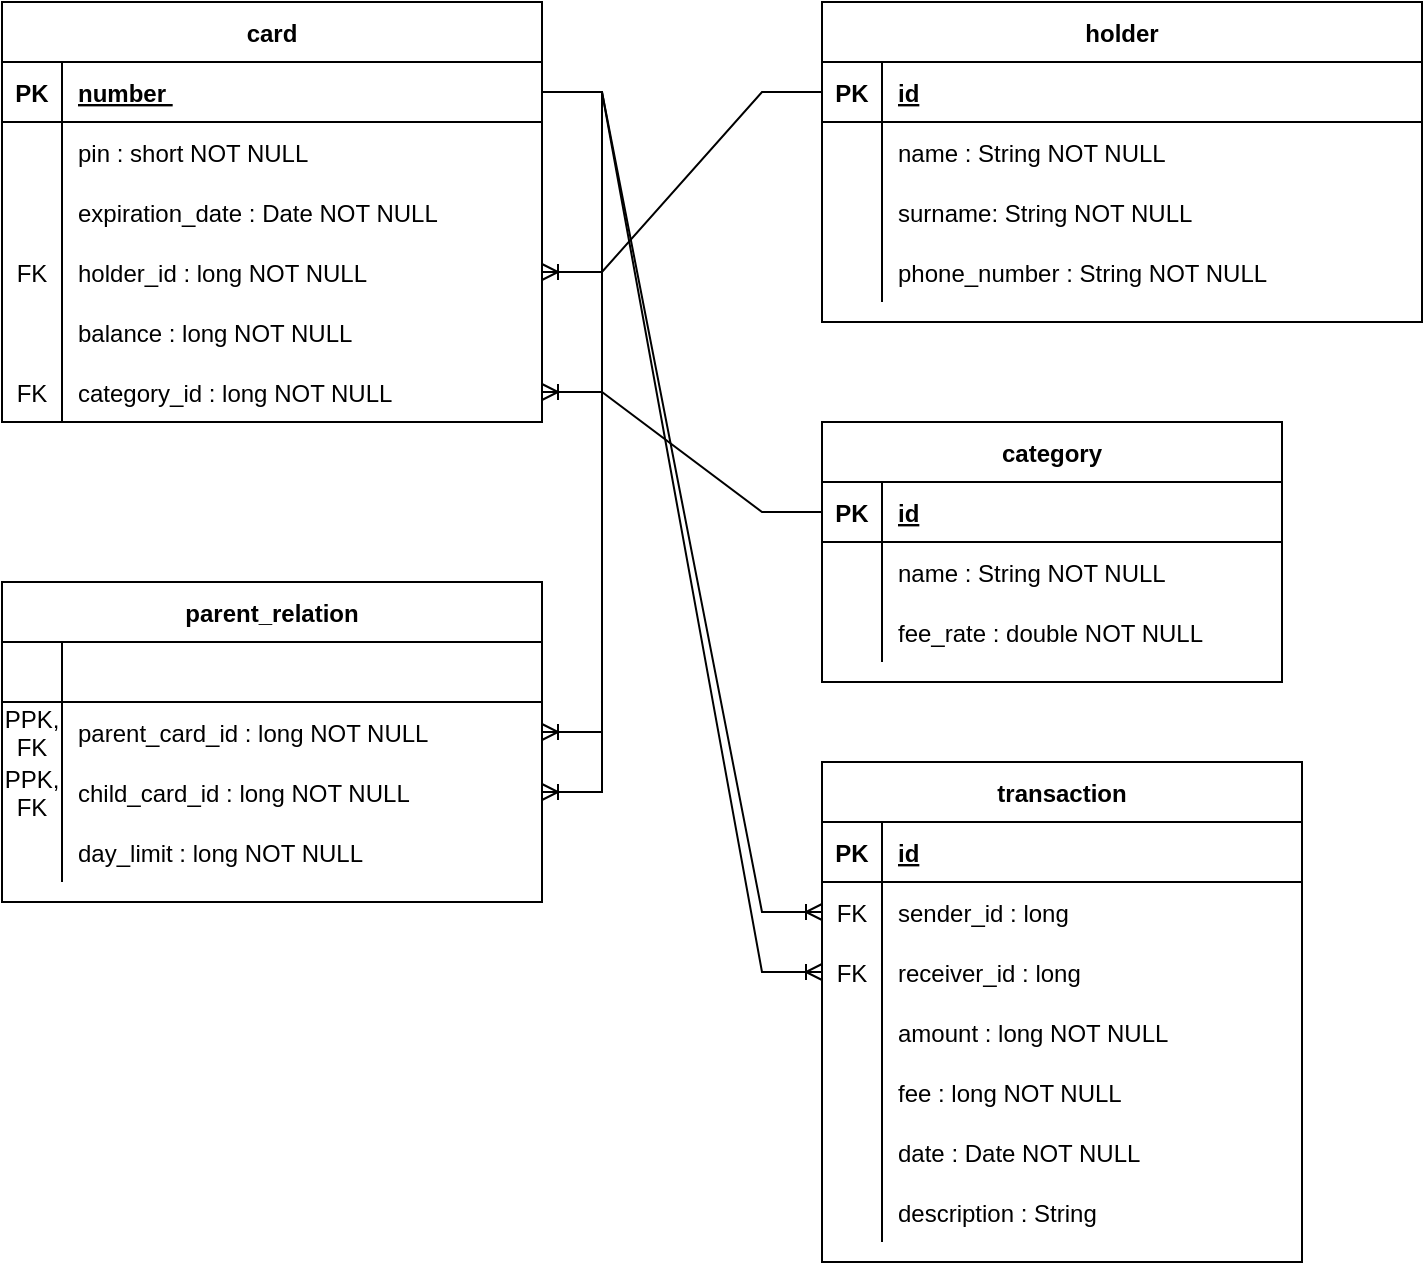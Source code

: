<mxfile version="20.3.0" type="device"><diagram id="-ZAMliGRAeujW2LwhaFO" name="Page-1"><mxGraphModel dx="1888" dy="649" grid="1" gridSize="10" guides="1" tooltips="1" connect="1" arrows="1" fold="1" page="1" pageScale="1" pageWidth="850" pageHeight="1100" math="0" shadow="0"><root><mxCell id="0"/><mxCell id="1" parent="0"/><mxCell id="P342R3COTAx6_t8LPUrf-1" value="card" style="shape=table;startSize=30;container=1;collapsible=1;childLayout=tableLayout;fixedRows=1;rowLines=0;fontStyle=1;align=center;resizeLast=1;" parent="1" vertex="1"><mxGeometry x="-30" y="50" width="270" height="210" as="geometry"/></mxCell><mxCell id="P342R3COTAx6_t8LPUrf-2" value="" style="shape=tableRow;horizontal=0;startSize=0;swimlaneHead=0;swimlaneBody=0;fillColor=none;collapsible=0;dropTarget=0;points=[[0,0.5],[1,0.5]];portConstraint=eastwest;top=0;left=0;right=0;bottom=1;" parent="P342R3COTAx6_t8LPUrf-1" vertex="1"><mxGeometry y="30" width="270" height="30" as="geometry"/></mxCell><mxCell id="P342R3COTAx6_t8LPUrf-3" value="PK" style="shape=partialRectangle;connectable=0;fillColor=none;top=0;left=0;bottom=0;right=0;fontStyle=1;overflow=hidden;" parent="P342R3COTAx6_t8LPUrf-2" vertex="1"><mxGeometry width="30" height="30" as="geometry"><mxRectangle width="30" height="30" as="alternateBounds"/></mxGeometry></mxCell><mxCell id="P342R3COTAx6_t8LPUrf-4" value="number " style="shape=partialRectangle;connectable=0;fillColor=none;top=0;left=0;bottom=0;right=0;align=left;spacingLeft=6;fontStyle=5;overflow=hidden;" parent="P342R3COTAx6_t8LPUrf-2" vertex="1"><mxGeometry x="30" width="240" height="30" as="geometry"><mxRectangle width="240" height="30" as="alternateBounds"/></mxGeometry></mxCell><mxCell id="P342R3COTAx6_t8LPUrf-8" value="" style="shape=tableRow;horizontal=0;startSize=0;swimlaneHead=0;swimlaneBody=0;fillColor=none;collapsible=0;dropTarget=0;points=[[0,0.5],[1,0.5]];portConstraint=eastwest;top=0;left=0;right=0;bottom=0;" parent="P342R3COTAx6_t8LPUrf-1" vertex="1"><mxGeometry y="60" width="270" height="30" as="geometry"/></mxCell><mxCell id="P342R3COTAx6_t8LPUrf-9" value="" style="shape=partialRectangle;connectable=0;fillColor=none;top=0;left=0;bottom=0;right=0;editable=1;overflow=hidden;" parent="P342R3COTAx6_t8LPUrf-8" vertex="1"><mxGeometry width="30" height="30" as="geometry"><mxRectangle width="30" height="30" as="alternateBounds"/></mxGeometry></mxCell><mxCell id="P342R3COTAx6_t8LPUrf-10" value="pin : short NOT NULL" style="shape=partialRectangle;connectable=0;fillColor=none;top=0;left=0;bottom=0;right=0;align=left;spacingLeft=6;overflow=hidden;" parent="P342R3COTAx6_t8LPUrf-8" vertex="1"><mxGeometry x="30" width="240" height="30" as="geometry"><mxRectangle width="240" height="30" as="alternateBounds"/></mxGeometry></mxCell><mxCell id="P342R3COTAx6_t8LPUrf-11" value="" style="shape=tableRow;horizontal=0;startSize=0;swimlaneHead=0;swimlaneBody=0;fillColor=none;collapsible=0;dropTarget=0;points=[[0,0.5],[1,0.5]];portConstraint=eastwest;top=0;left=0;right=0;bottom=0;" parent="P342R3COTAx6_t8LPUrf-1" vertex="1"><mxGeometry y="90" width="270" height="30" as="geometry"/></mxCell><mxCell id="P342R3COTAx6_t8LPUrf-12" value="" style="shape=partialRectangle;connectable=0;fillColor=none;top=0;left=0;bottom=0;right=0;editable=1;overflow=hidden;" parent="P342R3COTAx6_t8LPUrf-11" vertex="1"><mxGeometry width="30" height="30" as="geometry"><mxRectangle width="30" height="30" as="alternateBounds"/></mxGeometry></mxCell><mxCell id="P342R3COTAx6_t8LPUrf-13" value="expiration_date : Date NOT NULL" style="shape=partialRectangle;connectable=0;fillColor=none;top=0;left=0;bottom=0;right=0;align=left;spacingLeft=6;overflow=hidden;" parent="P342R3COTAx6_t8LPUrf-11" vertex="1"><mxGeometry x="30" width="240" height="30" as="geometry"><mxRectangle width="240" height="30" as="alternateBounds"/></mxGeometry></mxCell><mxCell id="P342R3COTAx6_t8LPUrf-36" style="shape=tableRow;horizontal=0;startSize=0;swimlaneHead=0;swimlaneBody=0;fillColor=none;collapsible=0;dropTarget=0;points=[[0,0.5],[1,0.5]];portConstraint=eastwest;top=0;left=0;right=0;bottom=0;" parent="P342R3COTAx6_t8LPUrf-1" vertex="1"><mxGeometry y="120" width="270" height="30" as="geometry"/></mxCell><mxCell id="P342R3COTAx6_t8LPUrf-37" value="FK" style="shape=partialRectangle;connectable=0;fillColor=none;top=0;left=0;bottom=0;right=0;editable=1;overflow=hidden;" parent="P342R3COTAx6_t8LPUrf-36" vertex="1"><mxGeometry width="30" height="30" as="geometry"><mxRectangle width="30" height="30" as="alternateBounds"/></mxGeometry></mxCell><mxCell id="P342R3COTAx6_t8LPUrf-38" value="holder_id : long NOT NULL " style="shape=partialRectangle;connectable=0;fillColor=none;top=0;left=0;bottom=0;right=0;align=left;spacingLeft=6;overflow=hidden;" parent="P342R3COTAx6_t8LPUrf-36" vertex="1"><mxGeometry x="30" width="240" height="30" as="geometry"><mxRectangle width="240" height="30" as="alternateBounds"/></mxGeometry></mxCell><mxCell id="P342R3COTAx6_t8LPUrf-33" style="shape=tableRow;horizontal=0;startSize=0;swimlaneHead=0;swimlaneBody=0;fillColor=none;collapsible=0;dropTarget=0;points=[[0,0.5],[1,0.5]];portConstraint=eastwest;top=0;left=0;right=0;bottom=0;" parent="P342R3COTAx6_t8LPUrf-1" vertex="1"><mxGeometry y="150" width="270" height="30" as="geometry"/></mxCell><mxCell id="P342R3COTAx6_t8LPUrf-34" value="" style="shape=partialRectangle;connectable=0;fillColor=none;top=0;left=0;bottom=0;right=0;editable=1;overflow=hidden;" parent="P342R3COTAx6_t8LPUrf-33" vertex="1"><mxGeometry width="30" height="30" as="geometry"><mxRectangle width="30" height="30" as="alternateBounds"/></mxGeometry></mxCell><mxCell id="P342R3COTAx6_t8LPUrf-35" value="balance : long NOT NULL" style="shape=partialRectangle;connectable=0;fillColor=none;top=0;left=0;bottom=0;right=0;align=left;spacingLeft=6;overflow=hidden;" parent="P342R3COTAx6_t8LPUrf-33" vertex="1"><mxGeometry x="30" width="240" height="30" as="geometry"><mxRectangle width="240" height="30" as="alternateBounds"/></mxGeometry></mxCell><mxCell id="P342R3COTAx6_t8LPUrf-30" style="shape=tableRow;horizontal=0;startSize=0;swimlaneHead=0;swimlaneBody=0;fillColor=none;collapsible=0;dropTarget=0;points=[[0,0.5],[1,0.5]];portConstraint=eastwest;top=0;left=0;right=0;bottom=0;" parent="P342R3COTAx6_t8LPUrf-1" vertex="1"><mxGeometry y="180" width="270" height="30" as="geometry"/></mxCell><mxCell id="P342R3COTAx6_t8LPUrf-31" value="FK" style="shape=partialRectangle;connectable=0;fillColor=none;top=0;left=0;bottom=0;right=0;editable=1;overflow=hidden;" parent="P342R3COTAx6_t8LPUrf-30" vertex="1"><mxGeometry width="30" height="30" as="geometry"><mxRectangle width="30" height="30" as="alternateBounds"/></mxGeometry></mxCell><mxCell id="P342R3COTAx6_t8LPUrf-32" value="category_id : long NOT NULL" style="shape=partialRectangle;connectable=0;fillColor=none;top=0;left=0;bottom=0;right=0;align=left;spacingLeft=6;overflow=hidden;" parent="P342R3COTAx6_t8LPUrf-30" vertex="1"><mxGeometry x="30" width="240" height="30" as="geometry"><mxRectangle width="240" height="30" as="alternateBounds"/></mxGeometry></mxCell><mxCell id="P342R3COTAx6_t8LPUrf-14" value="holder" style="shape=table;startSize=30;container=1;collapsible=1;childLayout=tableLayout;fixedRows=1;rowLines=0;fontStyle=1;align=center;resizeLast=1;" parent="1" vertex="1"><mxGeometry x="380" y="50" width="300" height="160" as="geometry"/></mxCell><mxCell id="P342R3COTAx6_t8LPUrf-15" value="" style="shape=tableRow;horizontal=0;startSize=0;swimlaneHead=0;swimlaneBody=0;fillColor=none;collapsible=0;dropTarget=0;points=[[0,0.5],[1,0.5]];portConstraint=eastwest;top=0;left=0;right=0;bottom=1;" parent="P342R3COTAx6_t8LPUrf-14" vertex="1"><mxGeometry y="30" width="300" height="30" as="geometry"/></mxCell><mxCell id="P342R3COTAx6_t8LPUrf-16" value="PK" style="shape=partialRectangle;connectable=0;fillColor=none;top=0;left=0;bottom=0;right=0;fontStyle=1;overflow=hidden;" parent="P342R3COTAx6_t8LPUrf-15" vertex="1"><mxGeometry width="30" height="30" as="geometry"><mxRectangle width="30" height="30" as="alternateBounds"/></mxGeometry></mxCell><mxCell id="P342R3COTAx6_t8LPUrf-17" value="id" style="shape=partialRectangle;connectable=0;fillColor=none;top=0;left=0;bottom=0;right=0;align=left;spacingLeft=6;fontStyle=5;overflow=hidden;" parent="P342R3COTAx6_t8LPUrf-15" vertex="1"><mxGeometry x="30" width="270" height="30" as="geometry"><mxRectangle width="270" height="30" as="alternateBounds"/></mxGeometry></mxCell><mxCell id="P342R3COTAx6_t8LPUrf-18" value="" style="shape=tableRow;horizontal=0;startSize=0;swimlaneHead=0;swimlaneBody=0;fillColor=none;collapsible=0;dropTarget=0;points=[[0,0.5],[1,0.5]];portConstraint=eastwest;top=0;left=0;right=0;bottom=0;" parent="P342R3COTAx6_t8LPUrf-14" vertex="1"><mxGeometry y="60" width="300" height="30" as="geometry"/></mxCell><mxCell id="P342R3COTAx6_t8LPUrf-19" value="" style="shape=partialRectangle;connectable=0;fillColor=none;top=0;left=0;bottom=0;right=0;editable=1;overflow=hidden;" parent="P342R3COTAx6_t8LPUrf-18" vertex="1"><mxGeometry width="30" height="30" as="geometry"><mxRectangle width="30" height="30" as="alternateBounds"/></mxGeometry></mxCell><mxCell id="P342R3COTAx6_t8LPUrf-20" value="name : String NOT NULL" style="shape=partialRectangle;connectable=0;fillColor=none;top=0;left=0;bottom=0;right=0;align=left;spacingLeft=6;overflow=hidden;" parent="P342R3COTAx6_t8LPUrf-18" vertex="1"><mxGeometry x="30" width="270" height="30" as="geometry"><mxRectangle width="270" height="30" as="alternateBounds"/></mxGeometry></mxCell><mxCell id="P342R3COTAx6_t8LPUrf-21" value="" style="shape=tableRow;horizontal=0;startSize=0;swimlaneHead=0;swimlaneBody=0;fillColor=none;collapsible=0;dropTarget=0;points=[[0,0.5],[1,0.5]];portConstraint=eastwest;top=0;left=0;right=0;bottom=0;" parent="P342R3COTAx6_t8LPUrf-14" vertex="1"><mxGeometry y="90" width="300" height="30" as="geometry"/></mxCell><mxCell id="P342R3COTAx6_t8LPUrf-22" value="" style="shape=partialRectangle;connectable=0;fillColor=none;top=0;left=0;bottom=0;right=0;editable=1;overflow=hidden;" parent="P342R3COTAx6_t8LPUrf-21" vertex="1"><mxGeometry width="30" height="30" as="geometry"><mxRectangle width="30" height="30" as="alternateBounds"/></mxGeometry></mxCell><mxCell id="P342R3COTAx6_t8LPUrf-23" value="surname: String NOT NULL" style="shape=partialRectangle;connectable=0;fillColor=none;top=0;left=0;bottom=0;right=0;align=left;spacingLeft=6;overflow=hidden;" parent="P342R3COTAx6_t8LPUrf-21" vertex="1"><mxGeometry x="30" width="270" height="30" as="geometry"><mxRectangle width="270" height="30" as="alternateBounds"/></mxGeometry></mxCell><mxCell id="P342R3COTAx6_t8LPUrf-54" style="shape=tableRow;horizontal=0;startSize=0;swimlaneHead=0;swimlaneBody=0;fillColor=none;collapsible=0;dropTarget=0;points=[[0,0.5],[1,0.5]];portConstraint=eastwest;top=0;left=0;right=0;bottom=0;" parent="P342R3COTAx6_t8LPUrf-14" vertex="1"><mxGeometry y="120" width="300" height="30" as="geometry"/></mxCell><mxCell id="P342R3COTAx6_t8LPUrf-55" style="shape=partialRectangle;connectable=0;fillColor=none;top=0;left=0;bottom=0;right=0;editable=1;overflow=hidden;" parent="P342R3COTAx6_t8LPUrf-54" vertex="1"><mxGeometry width="30" height="30" as="geometry"><mxRectangle width="30" height="30" as="alternateBounds"/></mxGeometry></mxCell><mxCell id="P342R3COTAx6_t8LPUrf-56" value="phone_number : String NOT NULL" style="shape=partialRectangle;connectable=0;fillColor=none;top=0;left=0;bottom=0;right=0;align=left;spacingLeft=6;overflow=hidden;" parent="P342R3COTAx6_t8LPUrf-54" vertex="1"><mxGeometry x="30" width="270" height="30" as="geometry"><mxRectangle width="270" height="30" as="alternateBounds"/></mxGeometry></mxCell><mxCell id="P342R3COTAx6_t8LPUrf-40" value="category" style="shape=table;startSize=30;container=1;collapsible=1;childLayout=tableLayout;fixedRows=1;rowLines=0;fontStyle=1;align=center;resizeLast=1;" parent="1" vertex="1"><mxGeometry x="380" y="260" width="230" height="130" as="geometry"/></mxCell><mxCell id="P342R3COTAx6_t8LPUrf-41" value="" style="shape=tableRow;horizontal=0;startSize=0;swimlaneHead=0;swimlaneBody=0;fillColor=none;collapsible=0;dropTarget=0;points=[[0,0.5],[1,0.5]];portConstraint=eastwest;top=0;left=0;right=0;bottom=1;" parent="P342R3COTAx6_t8LPUrf-40" vertex="1"><mxGeometry y="30" width="230" height="30" as="geometry"/></mxCell><mxCell id="P342R3COTAx6_t8LPUrf-42" value="PK" style="shape=partialRectangle;connectable=0;fillColor=none;top=0;left=0;bottom=0;right=0;fontStyle=1;overflow=hidden;" parent="P342R3COTAx6_t8LPUrf-41" vertex="1"><mxGeometry width="30" height="30" as="geometry"><mxRectangle width="30" height="30" as="alternateBounds"/></mxGeometry></mxCell><mxCell id="P342R3COTAx6_t8LPUrf-43" value="id" style="shape=partialRectangle;connectable=0;fillColor=none;top=0;left=0;bottom=0;right=0;align=left;spacingLeft=6;fontStyle=5;overflow=hidden;" parent="P342R3COTAx6_t8LPUrf-41" vertex="1"><mxGeometry x="30" width="200" height="30" as="geometry"><mxRectangle width="200" height="30" as="alternateBounds"/></mxGeometry></mxCell><mxCell id="P342R3COTAx6_t8LPUrf-44" value="" style="shape=tableRow;horizontal=0;startSize=0;swimlaneHead=0;swimlaneBody=0;fillColor=none;collapsible=0;dropTarget=0;points=[[0,0.5],[1,0.5]];portConstraint=eastwest;top=0;left=0;right=0;bottom=0;" parent="P342R3COTAx6_t8LPUrf-40" vertex="1"><mxGeometry y="60" width="230" height="30" as="geometry"/></mxCell><mxCell id="P342R3COTAx6_t8LPUrf-45" value="" style="shape=partialRectangle;connectable=0;fillColor=none;top=0;left=0;bottom=0;right=0;editable=1;overflow=hidden;" parent="P342R3COTAx6_t8LPUrf-44" vertex="1"><mxGeometry width="30" height="30" as="geometry"><mxRectangle width="30" height="30" as="alternateBounds"/></mxGeometry></mxCell><mxCell id="P342R3COTAx6_t8LPUrf-46" value="name : String NOT NULL" style="shape=partialRectangle;connectable=0;fillColor=none;top=0;left=0;bottom=0;right=0;align=left;spacingLeft=6;overflow=hidden;" parent="P342R3COTAx6_t8LPUrf-44" vertex="1"><mxGeometry x="30" width="200" height="30" as="geometry"><mxRectangle width="200" height="30" as="alternateBounds"/></mxGeometry></mxCell><mxCell id="P342R3COTAx6_t8LPUrf-47" value="" style="shape=tableRow;horizontal=0;startSize=0;swimlaneHead=0;swimlaneBody=0;fillColor=none;collapsible=0;dropTarget=0;points=[[0,0.5],[1,0.5]];portConstraint=eastwest;top=0;left=0;right=0;bottom=0;" parent="P342R3COTAx6_t8LPUrf-40" vertex="1"><mxGeometry y="90" width="230" height="30" as="geometry"/></mxCell><mxCell id="P342R3COTAx6_t8LPUrf-48" value="" style="shape=partialRectangle;connectable=0;fillColor=none;top=0;left=0;bottom=0;right=0;editable=1;overflow=hidden;" parent="P342R3COTAx6_t8LPUrf-47" vertex="1"><mxGeometry width="30" height="30" as="geometry"><mxRectangle width="30" height="30" as="alternateBounds"/></mxGeometry></mxCell><mxCell id="P342R3COTAx6_t8LPUrf-49" value="fee_rate : double NOT NULL" style="shape=partialRectangle;connectable=0;fillColor=none;top=0;left=0;bottom=0;right=0;align=left;spacingLeft=6;overflow=hidden;" parent="P342R3COTAx6_t8LPUrf-47" vertex="1"><mxGeometry x="30" width="200" height="30" as="geometry"><mxRectangle width="200" height="30" as="alternateBounds"/></mxGeometry></mxCell><mxCell id="P342R3COTAx6_t8LPUrf-57" value="parent_relation" style="shape=table;startSize=30;container=1;collapsible=1;childLayout=tableLayout;fixedRows=1;rowLines=0;fontStyle=1;align=center;resizeLast=1;" parent="1" vertex="1"><mxGeometry x="-30" y="340" width="270" height="160" as="geometry"/></mxCell><mxCell id="P342R3COTAx6_t8LPUrf-58" value="" style="shape=tableRow;horizontal=0;startSize=0;swimlaneHead=0;swimlaneBody=0;fillColor=none;collapsible=0;dropTarget=0;points=[[0,0.5],[1,0.5]];portConstraint=eastwest;top=0;left=0;right=0;bottom=1;" parent="P342R3COTAx6_t8LPUrf-57" vertex="1"><mxGeometry y="30" width="270" height="30" as="geometry"/></mxCell><mxCell id="P342R3COTAx6_t8LPUrf-59" value="" style="shape=partialRectangle;connectable=0;fillColor=none;top=0;left=0;bottom=0;right=0;fontStyle=1;overflow=hidden;" parent="P342R3COTAx6_t8LPUrf-58" vertex="1"><mxGeometry width="30" height="30" as="geometry"><mxRectangle width="30" height="30" as="alternateBounds"/></mxGeometry></mxCell><mxCell id="P342R3COTAx6_t8LPUrf-60" value="" style="shape=partialRectangle;connectable=0;fillColor=none;top=0;left=0;bottom=0;right=0;align=left;spacingLeft=6;fontStyle=5;overflow=hidden;" parent="P342R3COTAx6_t8LPUrf-58" vertex="1"><mxGeometry x="30" width="240" height="30" as="geometry"><mxRectangle width="240" height="30" as="alternateBounds"/></mxGeometry></mxCell><mxCell id="P342R3COTAx6_t8LPUrf-61" value="" style="shape=tableRow;horizontal=0;startSize=0;swimlaneHead=0;swimlaneBody=0;fillColor=none;collapsible=0;dropTarget=0;points=[[0,0.5],[1,0.5]];portConstraint=eastwest;top=0;left=0;right=0;bottom=0;" parent="P342R3COTAx6_t8LPUrf-57" vertex="1"><mxGeometry y="60" width="270" height="30" as="geometry"/></mxCell><mxCell id="P342R3COTAx6_t8LPUrf-62" value="PPK,&#10;FK" style="shape=partialRectangle;connectable=0;fillColor=none;top=0;left=0;bottom=0;right=0;editable=1;overflow=hidden;" parent="P342R3COTAx6_t8LPUrf-61" vertex="1"><mxGeometry width="30" height="30" as="geometry"><mxRectangle width="30" height="30" as="alternateBounds"/></mxGeometry></mxCell><mxCell id="P342R3COTAx6_t8LPUrf-63" value="parent_card_id : long NOT NULL" style="shape=partialRectangle;connectable=0;fillColor=none;top=0;left=0;bottom=0;right=0;align=left;spacingLeft=6;overflow=hidden;" parent="P342R3COTAx6_t8LPUrf-61" vertex="1"><mxGeometry x="30" width="240" height="30" as="geometry"><mxRectangle width="240" height="30" as="alternateBounds"/></mxGeometry></mxCell><mxCell id="P342R3COTAx6_t8LPUrf-64" value="" style="shape=tableRow;horizontal=0;startSize=0;swimlaneHead=0;swimlaneBody=0;fillColor=none;collapsible=0;dropTarget=0;points=[[0,0.5],[1,0.5]];portConstraint=eastwest;top=0;left=0;right=0;bottom=0;" parent="P342R3COTAx6_t8LPUrf-57" vertex="1"><mxGeometry y="90" width="270" height="30" as="geometry"/></mxCell><mxCell id="P342R3COTAx6_t8LPUrf-65" value="PPK,&#10;FK" style="shape=partialRectangle;connectable=0;fillColor=none;top=0;left=0;bottom=0;right=0;editable=1;overflow=hidden;" parent="P342R3COTAx6_t8LPUrf-64" vertex="1"><mxGeometry width="30" height="30" as="geometry"><mxRectangle width="30" height="30" as="alternateBounds"/></mxGeometry></mxCell><mxCell id="P342R3COTAx6_t8LPUrf-66" value="child_card_id : long NOT NULL" style="shape=partialRectangle;connectable=0;fillColor=none;top=0;left=0;bottom=0;right=0;align=left;spacingLeft=6;overflow=hidden;" parent="P342R3COTAx6_t8LPUrf-64" vertex="1"><mxGeometry x="30" width="240" height="30" as="geometry"><mxRectangle width="240" height="30" as="alternateBounds"/></mxGeometry></mxCell><mxCell id="4RbV1stsg8pB3wQXmVbe-1" style="shape=tableRow;horizontal=0;startSize=0;swimlaneHead=0;swimlaneBody=0;fillColor=none;collapsible=0;dropTarget=0;points=[[0,0.5],[1,0.5]];portConstraint=eastwest;top=0;left=0;right=0;bottom=0;" parent="P342R3COTAx6_t8LPUrf-57" vertex="1"><mxGeometry y="120" width="270" height="30" as="geometry"/></mxCell><mxCell id="4RbV1stsg8pB3wQXmVbe-2" style="shape=partialRectangle;connectable=0;fillColor=none;top=0;left=0;bottom=0;right=0;editable=1;overflow=hidden;" parent="4RbV1stsg8pB3wQXmVbe-1" vertex="1"><mxGeometry width="30" height="30" as="geometry"><mxRectangle width="30" height="30" as="alternateBounds"/></mxGeometry></mxCell><mxCell id="4RbV1stsg8pB3wQXmVbe-3" value="day_limit : long NOT NULL" style="shape=partialRectangle;connectable=0;fillColor=none;top=0;left=0;bottom=0;right=0;align=left;spacingLeft=6;overflow=hidden;" parent="4RbV1stsg8pB3wQXmVbe-1" vertex="1"><mxGeometry x="30" width="240" height="30" as="geometry"><mxRectangle width="240" height="30" as="alternateBounds"/></mxGeometry></mxCell><mxCell id="P342R3COTAx6_t8LPUrf-75" value="transaction" style="shape=table;startSize=30;container=1;collapsible=1;childLayout=tableLayout;fixedRows=1;rowLines=0;fontStyle=1;align=center;resizeLast=1;" parent="1" vertex="1"><mxGeometry x="380" y="430" width="240" height="250" as="geometry"/></mxCell><mxCell id="P342R3COTAx6_t8LPUrf-76" value="" style="shape=tableRow;horizontal=0;startSize=0;swimlaneHead=0;swimlaneBody=0;fillColor=none;collapsible=0;dropTarget=0;points=[[0,0.5],[1,0.5]];portConstraint=eastwest;top=0;left=0;right=0;bottom=1;" parent="P342R3COTAx6_t8LPUrf-75" vertex="1"><mxGeometry y="30" width="240" height="30" as="geometry"/></mxCell><mxCell id="P342R3COTAx6_t8LPUrf-77" value="PK" style="shape=partialRectangle;connectable=0;fillColor=none;top=0;left=0;bottom=0;right=0;fontStyle=1;overflow=hidden;" parent="P342R3COTAx6_t8LPUrf-76" vertex="1"><mxGeometry width="30" height="30" as="geometry"><mxRectangle width="30" height="30" as="alternateBounds"/></mxGeometry></mxCell><mxCell id="P342R3COTAx6_t8LPUrf-78" value="id" style="shape=partialRectangle;connectable=0;fillColor=none;top=0;left=0;bottom=0;right=0;align=left;spacingLeft=6;fontStyle=5;overflow=hidden;" parent="P342R3COTAx6_t8LPUrf-76" vertex="1"><mxGeometry x="30" width="210" height="30" as="geometry"><mxRectangle width="210" height="30" as="alternateBounds"/></mxGeometry></mxCell><mxCell id="P342R3COTAx6_t8LPUrf-79" value="" style="shape=tableRow;horizontal=0;startSize=0;swimlaneHead=0;swimlaneBody=0;fillColor=none;collapsible=0;dropTarget=0;points=[[0,0.5],[1,0.5]];portConstraint=eastwest;top=0;left=0;right=0;bottom=0;" parent="P342R3COTAx6_t8LPUrf-75" vertex="1"><mxGeometry y="60" width="240" height="30" as="geometry"/></mxCell><mxCell id="P342R3COTAx6_t8LPUrf-80" value="FK" style="shape=partialRectangle;connectable=0;fillColor=none;top=0;left=0;bottom=0;right=0;editable=1;overflow=hidden;" parent="P342R3COTAx6_t8LPUrf-79" vertex="1"><mxGeometry width="30" height="30" as="geometry"><mxRectangle width="30" height="30" as="alternateBounds"/></mxGeometry></mxCell><mxCell id="P342R3COTAx6_t8LPUrf-81" value="sender_id : long" style="shape=partialRectangle;connectable=0;fillColor=none;top=0;left=0;bottom=0;right=0;align=left;spacingLeft=6;overflow=hidden;" parent="P342R3COTAx6_t8LPUrf-79" vertex="1"><mxGeometry x="30" width="210" height="30" as="geometry"><mxRectangle width="210" height="30" as="alternateBounds"/></mxGeometry></mxCell><mxCell id="P342R3COTAx6_t8LPUrf-82" value="" style="shape=tableRow;horizontal=0;startSize=0;swimlaneHead=0;swimlaneBody=0;fillColor=none;collapsible=0;dropTarget=0;points=[[0,0.5],[1,0.5]];portConstraint=eastwest;top=0;left=0;right=0;bottom=0;" parent="P342R3COTAx6_t8LPUrf-75" vertex="1"><mxGeometry y="90" width="240" height="30" as="geometry"/></mxCell><mxCell id="P342R3COTAx6_t8LPUrf-83" value="FK" style="shape=partialRectangle;connectable=0;fillColor=none;top=0;left=0;bottom=0;right=0;editable=1;overflow=hidden;" parent="P342R3COTAx6_t8LPUrf-82" vertex="1"><mxGeometry width="30" height="30" as="geometry"><mxRectangle width="30" height="30" as="alternateBounds"/></mxGeometry></mxCell><mxCell id="P342R3COTAx6_t8LPUrf-84" value="receiver_id : long" style="shape=partialRectangle;connectable=0;fillColor=none;top=0;left=0;bottom=0;right=0;align=left;spacingLeft=6;overflow=hidden;" parent="P342R3COTAx6_t8LPUrf-82" vertex="1"><mxGeometry x="30" width="210" height="30" as="geometry"><mxRectangle width="210" height="30" as="alternateBounds"/></mxGeometry></mxCell><mxCell id="P342R3COTAx6_t8LPUrf-85" value="" style="shape=tableRow;horizontal=0;startSize=0;swimlaneHead=0;swimlaneBody=0;fillColor=none;collapsible=0;dropTarget=0;points=[[0,0.5],[1,0.5]];portConstraint=eastwest;top=0;left=0;right=0;bottom=0;" parent="P342R3COTAx6_t8LPUrf-75" vertex="1"><mxGeometry y="120" width="240" height="30" as="geometry"/></mxCell><mxCell id="P342R3COTAx6_t8LPUrf-86" value="" style="shape=partialRectangle;connectable=0;fillColor=none;top=0;left=0;bottom=0;right=0;editable=1;overflow=hidden;" parent="P342R3COTAx6_t8LPUrf-85" vertex="1"><mxGeometry width="30" height="30" as="geometry"><mxRectangle width="30" height="30" as="alternateBounds"/></mxGeometry></mxCell><mxCell id="P342R3COTAx6_t8LPUrf-87" value="amount : long NOT NULL" style="shape=partialRectangle;connectable=0;fillColor=none;top=0;left=0;bottom=0;right=0;align=left;spacingLeft=6;overflow=hidden;" parent="P342R3COTAx6_t8LPUrf-85" vertex="1"><mxGeometry x="30" width="210" height="30" as="geometry"><mxRectangle width="210" height="30" as="alternateBounds"/></mxGeometry></mxCell><mxCell id="P342R3COTAx6_t8LPUrf-88" style="shape=tableRow;horizontal=0;startSize=0;swimlaneHead=0;swimlaneBody=0;fillColor=none;collapsible=0;dropTarget=0;points=[[0,0.5],[1,0.5]];portConstraint=eastwest;top=0;left=0;right=0;bottom=0;" parent="P342R3COTAx6_t8LPUrf-75" vertex="1"><mxGeometry y="150" width="240" height="30" as="geometry"/></mxCell><mxCell id="P342R3COTAx6_t8LPUrf-89" style="shape=partialRectangle;connectable=0;fillColor=none;top=0;left=0;bottom=0;right=0;editable=1;overflow=hidden;" parent="P342R3COTAx6_t8LPUrf-88" vertex="1"><mxGeometry width="30" height="30" as="geometry"><mxRectangle width="30" height="30" as="alternateBounds"/></mxGeometry></mxCell><mxCell id="P342R3COTAx6_t8LPUrf-90" value="fee : long NOT NULL" style="shape=partialRectangle;connectable=0;fillColor=none;top=0;left=0;bottom=0;right=0;align=left;spacingLeft=6;overflow=hidden;" parent="P342R3COTAx6_t8LPUrf-88" vertex="1"><mxGeometry x="30" width="210" height="30" as="geometry"><mxRectangle width="210" height="30" as="alternateBounds"/></mxGeometry></mxCell><mxCell id="P342R3COTAx6_t8LPUrf-94" style="shape=tableRow;horizontal=0;startSize=0;swimlaneHead=0;swimlaneBody=0;fillColor=none;collapsible=0;dropTarget=0;points=[[0,0.5],[1,0.5]];portConstraint=eastwest;top=0;left=0;right=0;bottom=0;" parent="P342R3COTAx6_t8LPUrf-75" vertex="1"><mxGeometry y="180" width="240" height="30" as="geometry"/></mxCell><mxCell id="P342R3COTAx6_t8LPUrf-95" style="shape=partialRectangle;connectable=0;fillColor=none;top=0;left=0;bottom=0;right=0;editable=1;overflow=hidden;" parent="P342R3COTAx6_t8LPUrf-94" vertex="1"><mxGeometry width="30" height="30" as="geometry"><mxRectangle width="30" height="30" as="alternateBounds"/></mxGeometry></mxCell><mxCell id="P342R3COTAx6_t8LPUrf-96" value="date : Date NOT NULL" style="shape=partialRectangle;connectable=0;fillColor=none;top=0;left=0;bottom=0;right=0;align=left;spacingLeft=6;overflow=hidden;" parent="P342R3COTAx6_t8LPUrf-94" vertex="1"><mxGeometry x="30" width="210" height="30" as="geometry"><mxRectangle width="210" height="30" as="alternateBounds"/></mxGeometry></mxCell><mxCell id="dPxmqrNmYEKj3T9M9xcB-1" style="shape=tableRow;horizontal=0;startSize=0;swimlaneHead=0;swimlaneBody=0;fillColor=none;collapsible=0;dropTarget=0;points=[[0,0.5],[1,0.5]];portConstraint=eastwest;top=0;left=0;right=0;bottom=0;" parent="P342R3COTAx6_t8LPUrf-75" vertex="1"><mxGeometry y="210" width="240" height="30" as="geometry"/></mxCell><mxCell id="dPxmqrNmYEKj3T9M9xcB-2" style="shape=partialRectangle;connectable=0;fillColor=none;top=0;left=0;bottom=0;right=0;editable=1;overflow=hidden;" parent="dPxmqrNmYEKj3T9M9xcB-1" vertex="1"><mxGeometry width="30" height="30" as="geometry"><mxRectangle width="30" height="30" as="alternateBounds"/></mxGeometry></mxCell><mxCell id="dPxmqrNmYEKj3T9M9xcB-3" value="description : String" style="shape=partialRectangle;connectable=0;fillColor=none;top=0;left=0;bottom=0;right=0;align=left;spacingLeft=6;overflow=hidden;" parent="dPxmqrNmYEKj3T9M9xcB-1" vertex="1"><mxGeometry x="30" width="210" height="30" as="geometry"><mxRectangle width="210" height="30" as="alternateBounds"/></mxGeometry></mxCell><mxCell id="P342R3COTAx6_t8LPUrf-97" value="" style="edgeStyle=entityRelationEdgeStyle;fontSize=12;html=1;endArrow=ERoneToMany;rounded=0;" parent="1" source="P342R3COTAx6_t8LPUrf-15" target="P342R3COTAx6_t8LPUrf-36" edge="1"><mxGeometry width="100" height="100" relative="1" as="geometry"><mxPoint x="320" y="360" as="sourcePoint"/><mxPoint x="320" y="120" as="targetPoint"/></mxGeometry></mxCell><mxCell id="P342R3COTAx6_t8LPUrf-99" value="" style="edgeStyle=entityRelationEdgeStyle;fontSize=12;html=1;endArrow=ERoneToMany;rounded=0;" parent="1" source="P342R3COTAx6_t8LPUrf-41" target="P342R3COTAx6_t8LPUrf-30" edge="1"><mxGeometry width="100" height="100" relative="1" as="geometry"><mxPoint x="390" y="105" as="sourcePoint"/><mxPoint x="250.0" y="225" as="targetPoint"/></mxGeometry></mxCell><mxCell id="P342R3COTAx6_t8LPUrf-100" value="" style="edgeStyle=entityRelationEdgeStyle;fontSize=12;html=1;endArrow=ERoneToMany;rounded=0;" parent="1" source="P342R3COTAx6_t8LPUrf-2" target="P342R3COTAx6_t8LPUrf-61" edge="1"><mxGeometry width="100" height="100" relative="1" as="geometry"><mxPoint x="400" y="115" as="sourcePoint"/><mxPoint x="290" y="80" as="targetPoint"/></mxGeometry></mxCell><mxCell id="P342R3COTAx6_t8LPUrf-101" value="" style="edgeStyle=entityRelationEdgeStyle;fontSize=12;html=1;endArrow=ERoneToMany;rounded=0;" parent="1" source="P342R3COTAx6_t8LPUrf-2" target="P342R3COTAx6_t8LPUrf-64" edge="1"><mxGeometry width="100" height="100" relative="1" as="geometry"><mxPoint x="250" y="120" as="sourcePoint"/><mxPoint x="270.0" y="245" as="targetPoint"/></mxGeometry></mxCell><mxCell id="P342R3COTAx6_t8LPUrf-102" value="" style="edgeStyle=entityRelationEdgeStyle;fontSize=12;html=1;endArrow=ERoneToMany;rounded=0;" parent="1" source="P342R3COTAx6_t8LPUrf-2" target="P342R3COTAx6_t8LPUrf-79" edge="1"><mxGeometry width="100" height="100" relative="1" as="geometry"><mxPoint x="420" y="135" as="sourcePoint"/><mxPoint x="280.0" y="255" as="targetPoint"/></mxGeometry></mxCell><mxCell id="P342R3COTAx6_t8LPUrf-103" value="" style="edgeStyle=entityRelationEdgeStyle;fontSize=12;html=1;endArrow=ERoneToMany;rounded=0;" parent="1" source="P342R3COTAx6_t8LPUrf-2" target="P342R3COTAx6_t8LPUrf-82" edge="1"><mxGeometry width="100" height="100" relative="1" as="geometry"><mxPoint x="430" y="145" as="sourcePoint"/><mxPoint x="290.0" y="265" as="targetPoint"/></mxGeometry></mxCell></root></mxGraphModel></diagram></mxfile>